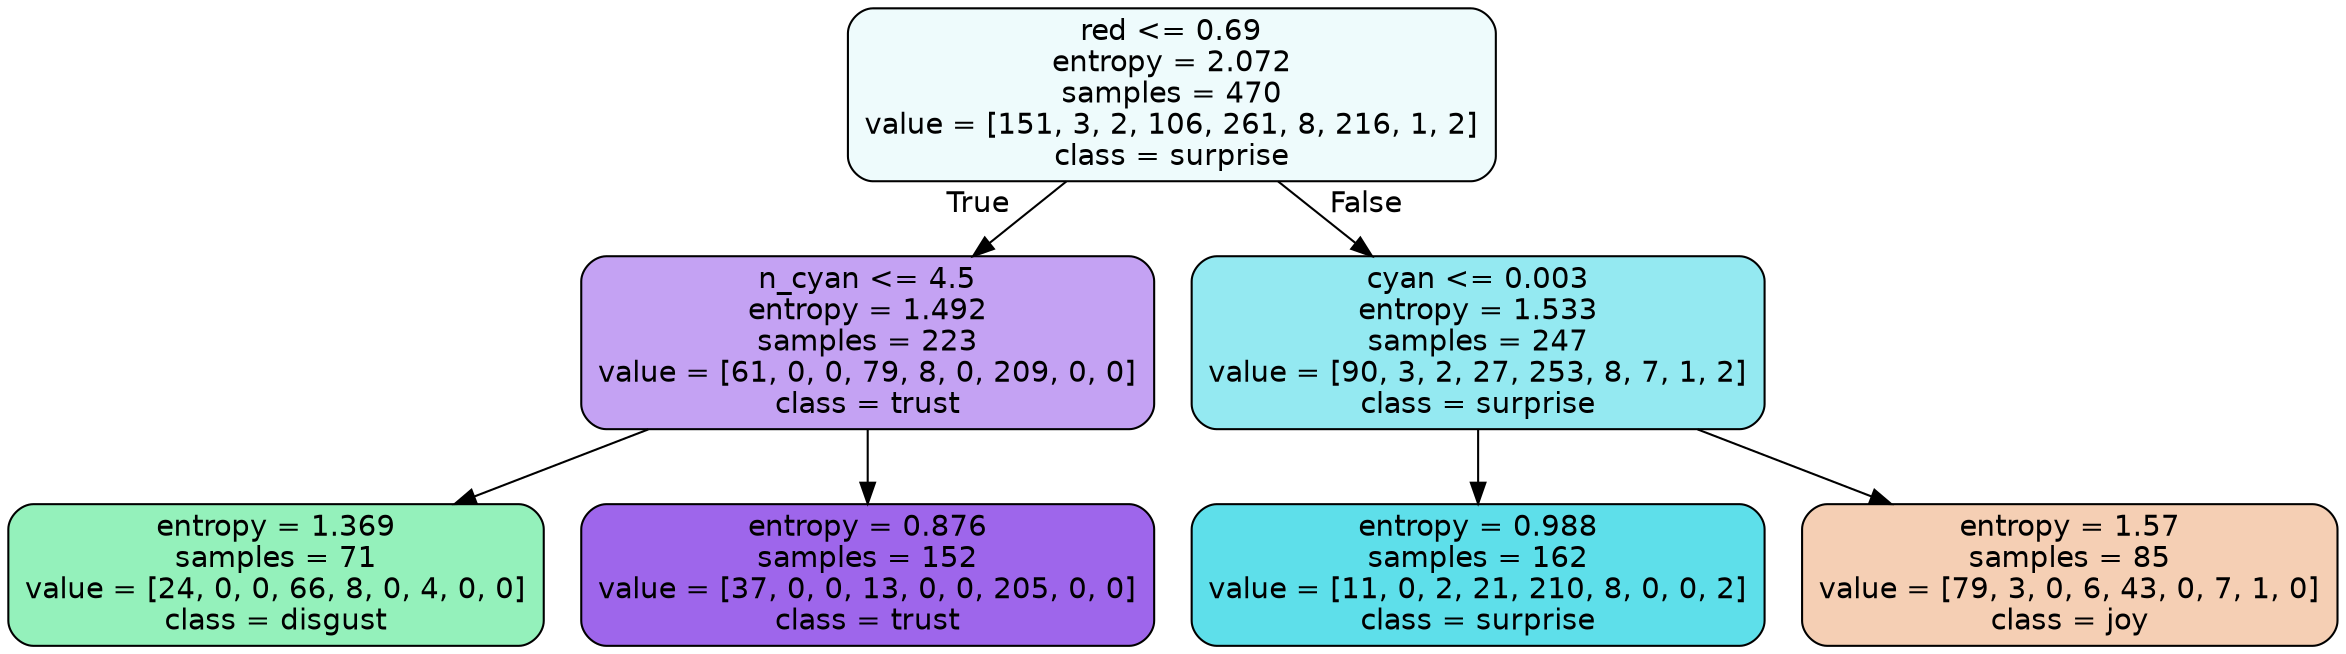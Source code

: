 digraph Tree {
node [shape=box, style="filled, rounded", color="black", fontname=helvetica] ;
edge [fontname=helvetica] ;
0 [label="red <= 0.69\nentropy = 2.072\nsamples = 470\nvalue = [151, 3, 2, 106, 261, 8, 216, 1, 2]\nclass = surprise", fillcolor="#39d7e515"] ;
1 [label="n_cyan <= 4.5\nentropy = 1.492\nsamples = 223\nvalue = [61, 0, 0, 79, 8, 0, 209, 0, 0]\nclass = trust", fillcolor="#8139e577"] ;
0 -> 1 [labeldistance=2.5, labelangle=45, headlabel="True"] ;
2 [label="entropy = 1.369\nsamples = 71\nvalue = [24, 0, 0, 66, 8, 0, 4, 0, 0]\nclass = disgust", fillcolor="#39e58189"] ;
1 -> 2 ;
3 [label="entropy = 0.876\nsamples = 152\nvalue = [37, 0, 0, 13, 0, 0, 205, 0, 0]\nclass = trust", fillcolor="#8139e5c5"] ;
1 -> 3 ;
4 [label="cyan <= 0.003\nentropy = 1.533\nsamples = 247\nvalue = [90, 3, 2, 27, 253, 8, 7, 1, 2]\nclass = surprise", fillcolor="#39d7e589"] ;
0 -> 4 [labeldistance=2.5, labelangle=-45, headlabel="False"] ;
5 [label="entropy = 0.988\nsamples = 162\nvalue = [11, 0, 2, 21, 210, 8, 0, 0, 2]\nclass = surprise", fillcolor="#39d7e5cf"] ;
4 -> 5 ;
6 [label="entropy = 1.57\nsamples = 85\nvalue = [79, 3, 0, 6, 43, 0, 7, 1, 0]\nclass = joy", fillcolor="#e5813960"] ;
4 -> 6 ;
}